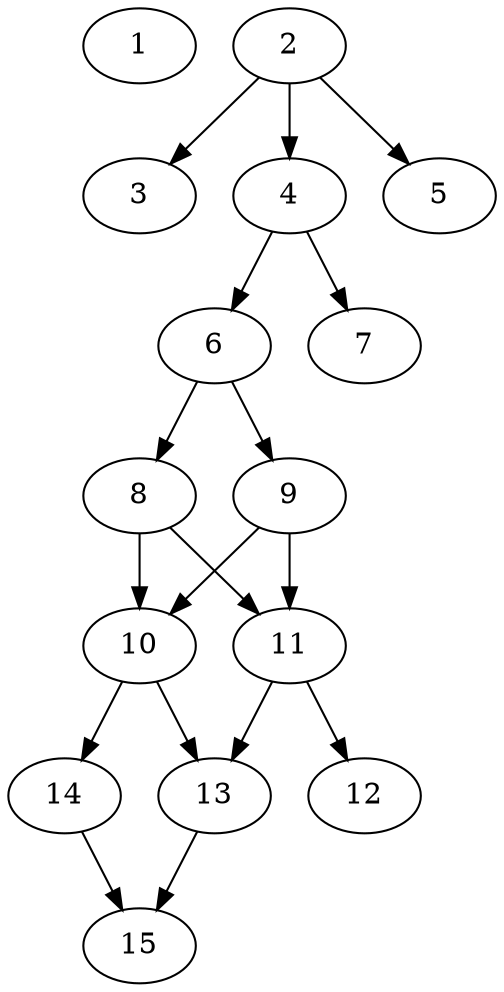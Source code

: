 // DAG automatically generated by daggen at Thu Oct  3 13:59:27 2019
// ./daggen --dot -n 15 --ccr 0.5 --fat 0.5 --regular 0.5 --density 0.6 --mindata 5242880 --maxdata 52428800 
digraph G {
  1 [size="51417088", alpha="0.14", expect_size="25708544"] 
  2 [size="11229184", alpha="0.01", expect_size="5614592"] 
  2 -> 3 [size ="5614592"]
  2 -> 4 [size ="5614592"]
  2 -> 5 [size ="5614592"]
  3 [size="23021568", alpha="0.14", expect_size="11510784"] 
  4 [size="25403392", alpha="0.06", expect_size="12701696"] 
  4 -> 6 [size ="12701696"]
  4 -> 7 [size ="12701696"]
  5 [size="100376576", alpha="0.12", expect_size="50188288"] 
  6 [size="19363840", alpha="0.19", expect_size="9681920"] 
  6 -> 8 [size ="9681920"]
  6 -> 9 [size ="9681920"]
  7 [size="102699008", alpha="0.17", expect_size="51349504"] 
  8 [size="25161728", alpha="0.04", expect_size="12580864"] 
  8 -> 10 [size ="12580864"]
  8 -> 11 [size ="12580864"]
  9 [size="68169728", alpha="0.12", expect_size="34084864"] 
  9 -> 10 [size ="34084864"]
  9 -> 11 [size ="34084864"]
  10 [size="95864832", alpha="0.07", expect_size="47932416"] 
  10 -> 13 [size ="47932416"]
  10 -> 14 [size ="47932416"]
  11 [size="37158912", alpha="0.15", expect_size="18579456"] 
  11 -> 12 [size ="18579456"]
  11 -> 13 [size ="18579456"]
  12 [size="10672128", alpha="0.08", expect_size="5336064"] 
  13 [size="16834560", alpha="0.09", expect_size="8417280"] 
  13 -> 15 [size ="8417280"]
  14 [size="81991680", alpha="0.17", expect_size="40995840"] 
  14 -> 15 [size ="40995840"]
  15 [size="14700544", alpha="0.17", expect_size="7350272"] 
}
